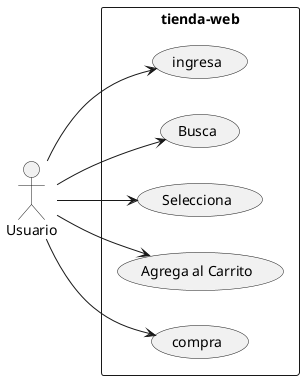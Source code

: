 @startuml tienda-web

left to right direction
actor "Usuario" as user

rectangle tienda-web {
    usecase "ingresa" as uc1
    usecase "Busca" as uc2
    usecase "Selecciona" as uc3
    usecase "Agrega al Carrito" as uc4
    usecase "compra" as uc5
}

user --> uc1
user --> uc2
user --> uc3
user --> uc4
user --> uc5

@enduml